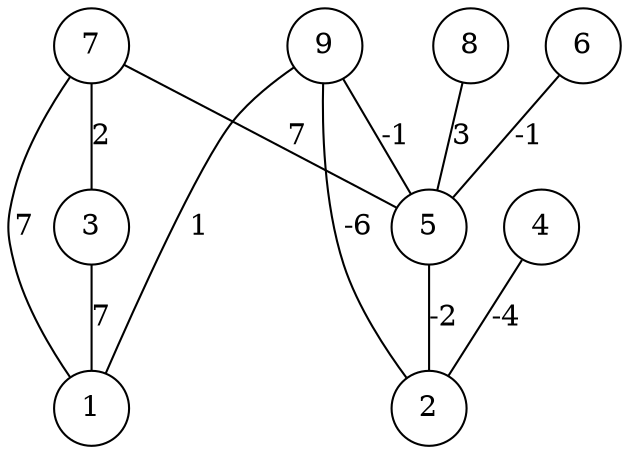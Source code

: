 graph { 
	 fontname="Helvetica,Arial,sans-serif" 
	 node [shape = circle]; 
	 9 -- 1 [label = "1"];
	 9 -- 2 [label = "-6"];
	 9 -- 5 [label = "-1"];
	 8 -- 5 [label = "3"];
	 7 -- 1 [label = "7"];
	 7 -- 3 [label = "2"];
	 7 -- 5 [label = "7"];
	 6 -- 5 [label = "-1"];
	 5 -- 2 [label = "-2"];
	 4 -- 2 [label = "-4"];
	 3 -- 1 [label = "7"];
	 1;
	 2;
	 3;
	 4;
	 5;
	 6;
	 7;
	 8;
	 9;
}
